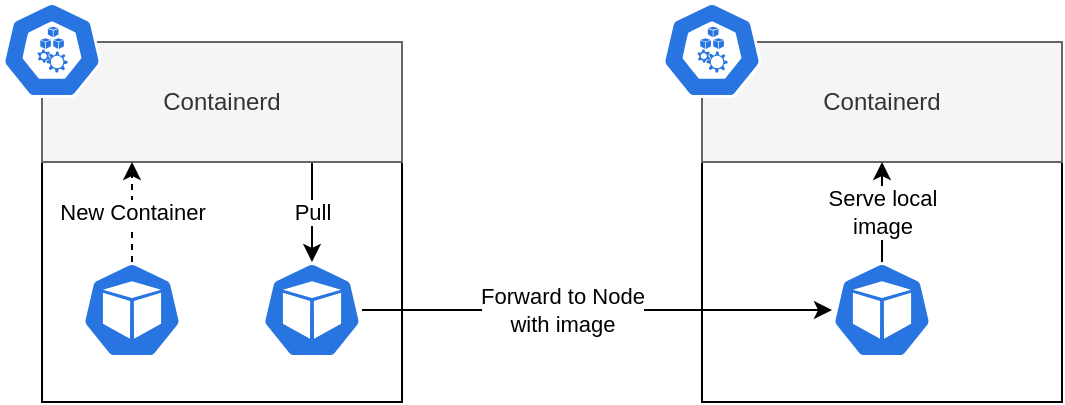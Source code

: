 <mxfile version="20.8.10" type="device"><diagram name="basic" id="7Kkqtx1-CJM1DdIJQCTt"><mxGraphModel dx="1480" dy="1023" grid="1" gridSize="10" guides="1" tooltips="1" connect="1" arrows="1" fold="1" page="1" pageScale="1" pageWidth="1654" pageHeight="1169" math="0" shadow="0"><root><mxCell id="0"/><mxCell id="1" parent="0"/><mxCell id="9S1NhNCNzJvkjVXHT9mu-1" value="" style="rounded=0;whiteSpace=wrap;html=1;" vertex="1" parent="1"><mxGeometry x="360" y="440" width="180" height="180" as="geometry"/></mxCell><mxCell id="9S1NhNCNzJvkjVXHT9mu-5" value="Pull" style="edgeStyle=orthogonalEdgeStyle;rounded=0;orthogonalLoop=1;jettySize=auto;html=1;exitX=0.75;exitY=1;exitDx=0;exitDy=0;" edge="1" parent="1" source="9S1NhNCNzJvkjVXHT9mu-2" target="9S1NhNCNzJvkjVXHT9mu-4"><mxGeometry relative="1" as="geometry"/></mxCell><mxCell id="9S1NhNCNzJvkjVXHT9mu-2" value="Containerd" style="rounded=0;whiteSpace=wrap;html=1;fillColor=#f5f5f5;fontColor=#333333;strokeColor=#666666;" vertex="1" parent="1"><mxGeometry x="360" y="440" width="180" height="60" as="geometry"/></mxCell><mxCell id="9S1NhNCNzJvkjVXHT9mu-6" value="New Container" style="edgeStyle=orthogonalEdgeStyle;rounded=0;orthogonalLoop=1;jettySize=auto;html=1;entryX=0.25;entryY=1;entryDx=0;entryDy=0;dashed=1;" edge="1" parent="1" source="9S1NhNCNzJvkjVXHT9mu-3" target="9S1NhNCNzJvkjVXHT9mu-2"><mxGeometry relative="1" as="geometry"/></mxCell><mxCell id="9S1NhNCNzJvkjVXHT9mu-3" value="" style="sketch=0;html=1;dashed=0;whitespace=wrap;fillColor=#2875E2;strokeColor=#ffffff;points=[[0.005,0.63,0],[0.1,0.2,0],[0.9,0.2,0],[0.5,0,0],[0.995,0.63,0],[0.72,0.99,0],[0.5,1,0],[0.28,0.99,0]];verticalLabelPosition=bottom;align=center;verticalAlign=top;shape=mxgraph.kubernetes.icon;prIcon=pod" vertex="1" parent="1"><mxGeometry x="380" y="550" width="50" height="48" as="geometry"/></mxCell><mxCell id="9S1NhNCNzJvkjVXHT9mu-4" value="" style="sketch=0;html=1;dashed=0;whitespace=wrap;fillColor=#2875E2;strokeColor=#ffffff;points=[[0.005,0.63,0],[0.1,0.2,0],[0.9,0.2,0],[0.5,0,0],[0.995,0.63,0],[0.72,0.99,0],[0.5,1,0],[0.28,0.99,0]];verticalLabelPosition=bottom;align=center;verticalAlign=top;shape=mxgraph.kubernetes.icon;prIcon=pod" vertex="1" parent="1"><mxGeometry x="470" y="550" width="50" height="48" as="geometry"/></mxCell><mxCell id="9S1NhNCNzJvkjVXHT9mu-7" value="" style="sketch=0;html=1;dashed=0;whitespace=wrap;fillColor=#2875E2;strokeColor=#ffffff;points=[[0.005,0.63,0],[0.1,0.2,0],[0.9,0.2,0],[0.5,0,0],[0.995,0.63,0],[0.72,0.99,0],[0.5,1,0],[0.28,0.99,0]];verticalLabelPosition=bottom;align=center;verticalAlign=top;shape=mxgraph.kubernetes.icon;prIcon=node" vertex="1" parent="1"><mxGeometry x="340" y="420" width="50" height="48" as="geometry"/></mxCell><mxCell id="9S1NhNCNzJvkjVXHT9mu-8" value="" style="rounded=0;whiteSpace=wrap;html=1;" vertex="1" parent="1"><mxGeometry x="690" y="440" width="180" height="180" as="geometry"/></mxCell><mxCell id="9S1NhNCNzJvkjVXHT9mu-10" value="Containerd" style="rounded=0;whiteSpace=wrap;html=1;fillColor=#f5f5f5;fontColor=#333333;strokeColor=#666666;" vertex="1" parent="1"><mxGeometry x="690" y="440" width="180" height="60" as="geometry"/></mxCell><mxCell id="9S1NhNCNzJvkjVXHT9mu-16" value="Serve local&lt;br&gt;image" style="edgeStyle=orthogonalEdgeStyle;rounded=0;orthogonalLoop=1;jettySize=auto;html=1;exitX=0.5;exitY=0;exitDx=0;exitDy=0;exitPerimeter=0;entryX=0.5;entryY=1;entryDx=0;entryDy=0;" edge="1" parent="1" source="9S1NhNCNzJvkjVXHT9mu-13" target="9S1NhNCNzJvkjVXHT9mu-10"><mxGeometry relative="1" as="geometry"/></mxCell><mxCell id="9S1NhNCNzJvkjVXHT9mu-13" value="" style="sketch=0;html=1;dashed=0;whitespace=wrap;fillColor=#2875E2;strokeColor=#ffffff;points=[[0.005,0.63,0],[0.1,0.2,0],[0.9,0.2,0],[0.5,0,0],[0.995,0.63,0],[0.72,0.99,0],[0.5,1,0],[0.28,0.99,0]];verticalLabelPosition=bottom;align=center;verticalAlign=top;shape=mxgraph.kubernetes.icon;prIcon=pod" vertex="1" parent="1"><mxGeometry x="755" y="550" width="50" height="48" as="geometry"/></mxCell><mxCell id="9S1NhNCNzJvkjVXHT9mu-14" value="" style="sketch=0;html=1;dashed=0;whitespace=wrap;fillColor=#2875E2;strokeColor=#ffffff;points=[[0.005,0.63,0],[0.1,0.2,0],[0.9,0.2,0],[0.5,0,0],[0.995,0.63,0],[0.72,0.99,0],[0.5,1,0],[0.28,0.99,0]];verticalLabelPosition=bottom;align=center;verticalAlign=top;shape=mxgraph.kubernetes.icon;prIcon=node" vertex="1" parent="1"><mxGeometry x="670" y="420" width="50" height="48" as="geometry"/></mxCell><mxCell id="9S1NhNCNzJvkjVXHT9mu-15" value="Forward to Node&lt;br&gt;with image" style="edgeStyle=orthogonalEdgeStyle;rounded=0;orthogonalLoop=1;jettySize=auto;html=1;" edge="1" parent="1" source="9S1NhNCNzJvkjVXHT9mu-4" target="9S1NhNCNzJvkjVXHT9mu-13"><mxGeometry x="-0.149" relative="1" as="geometry"><mxPoint as="offset"/></mxGeometry></mxCell></root></mxGraphModel></diagram></mxfile>